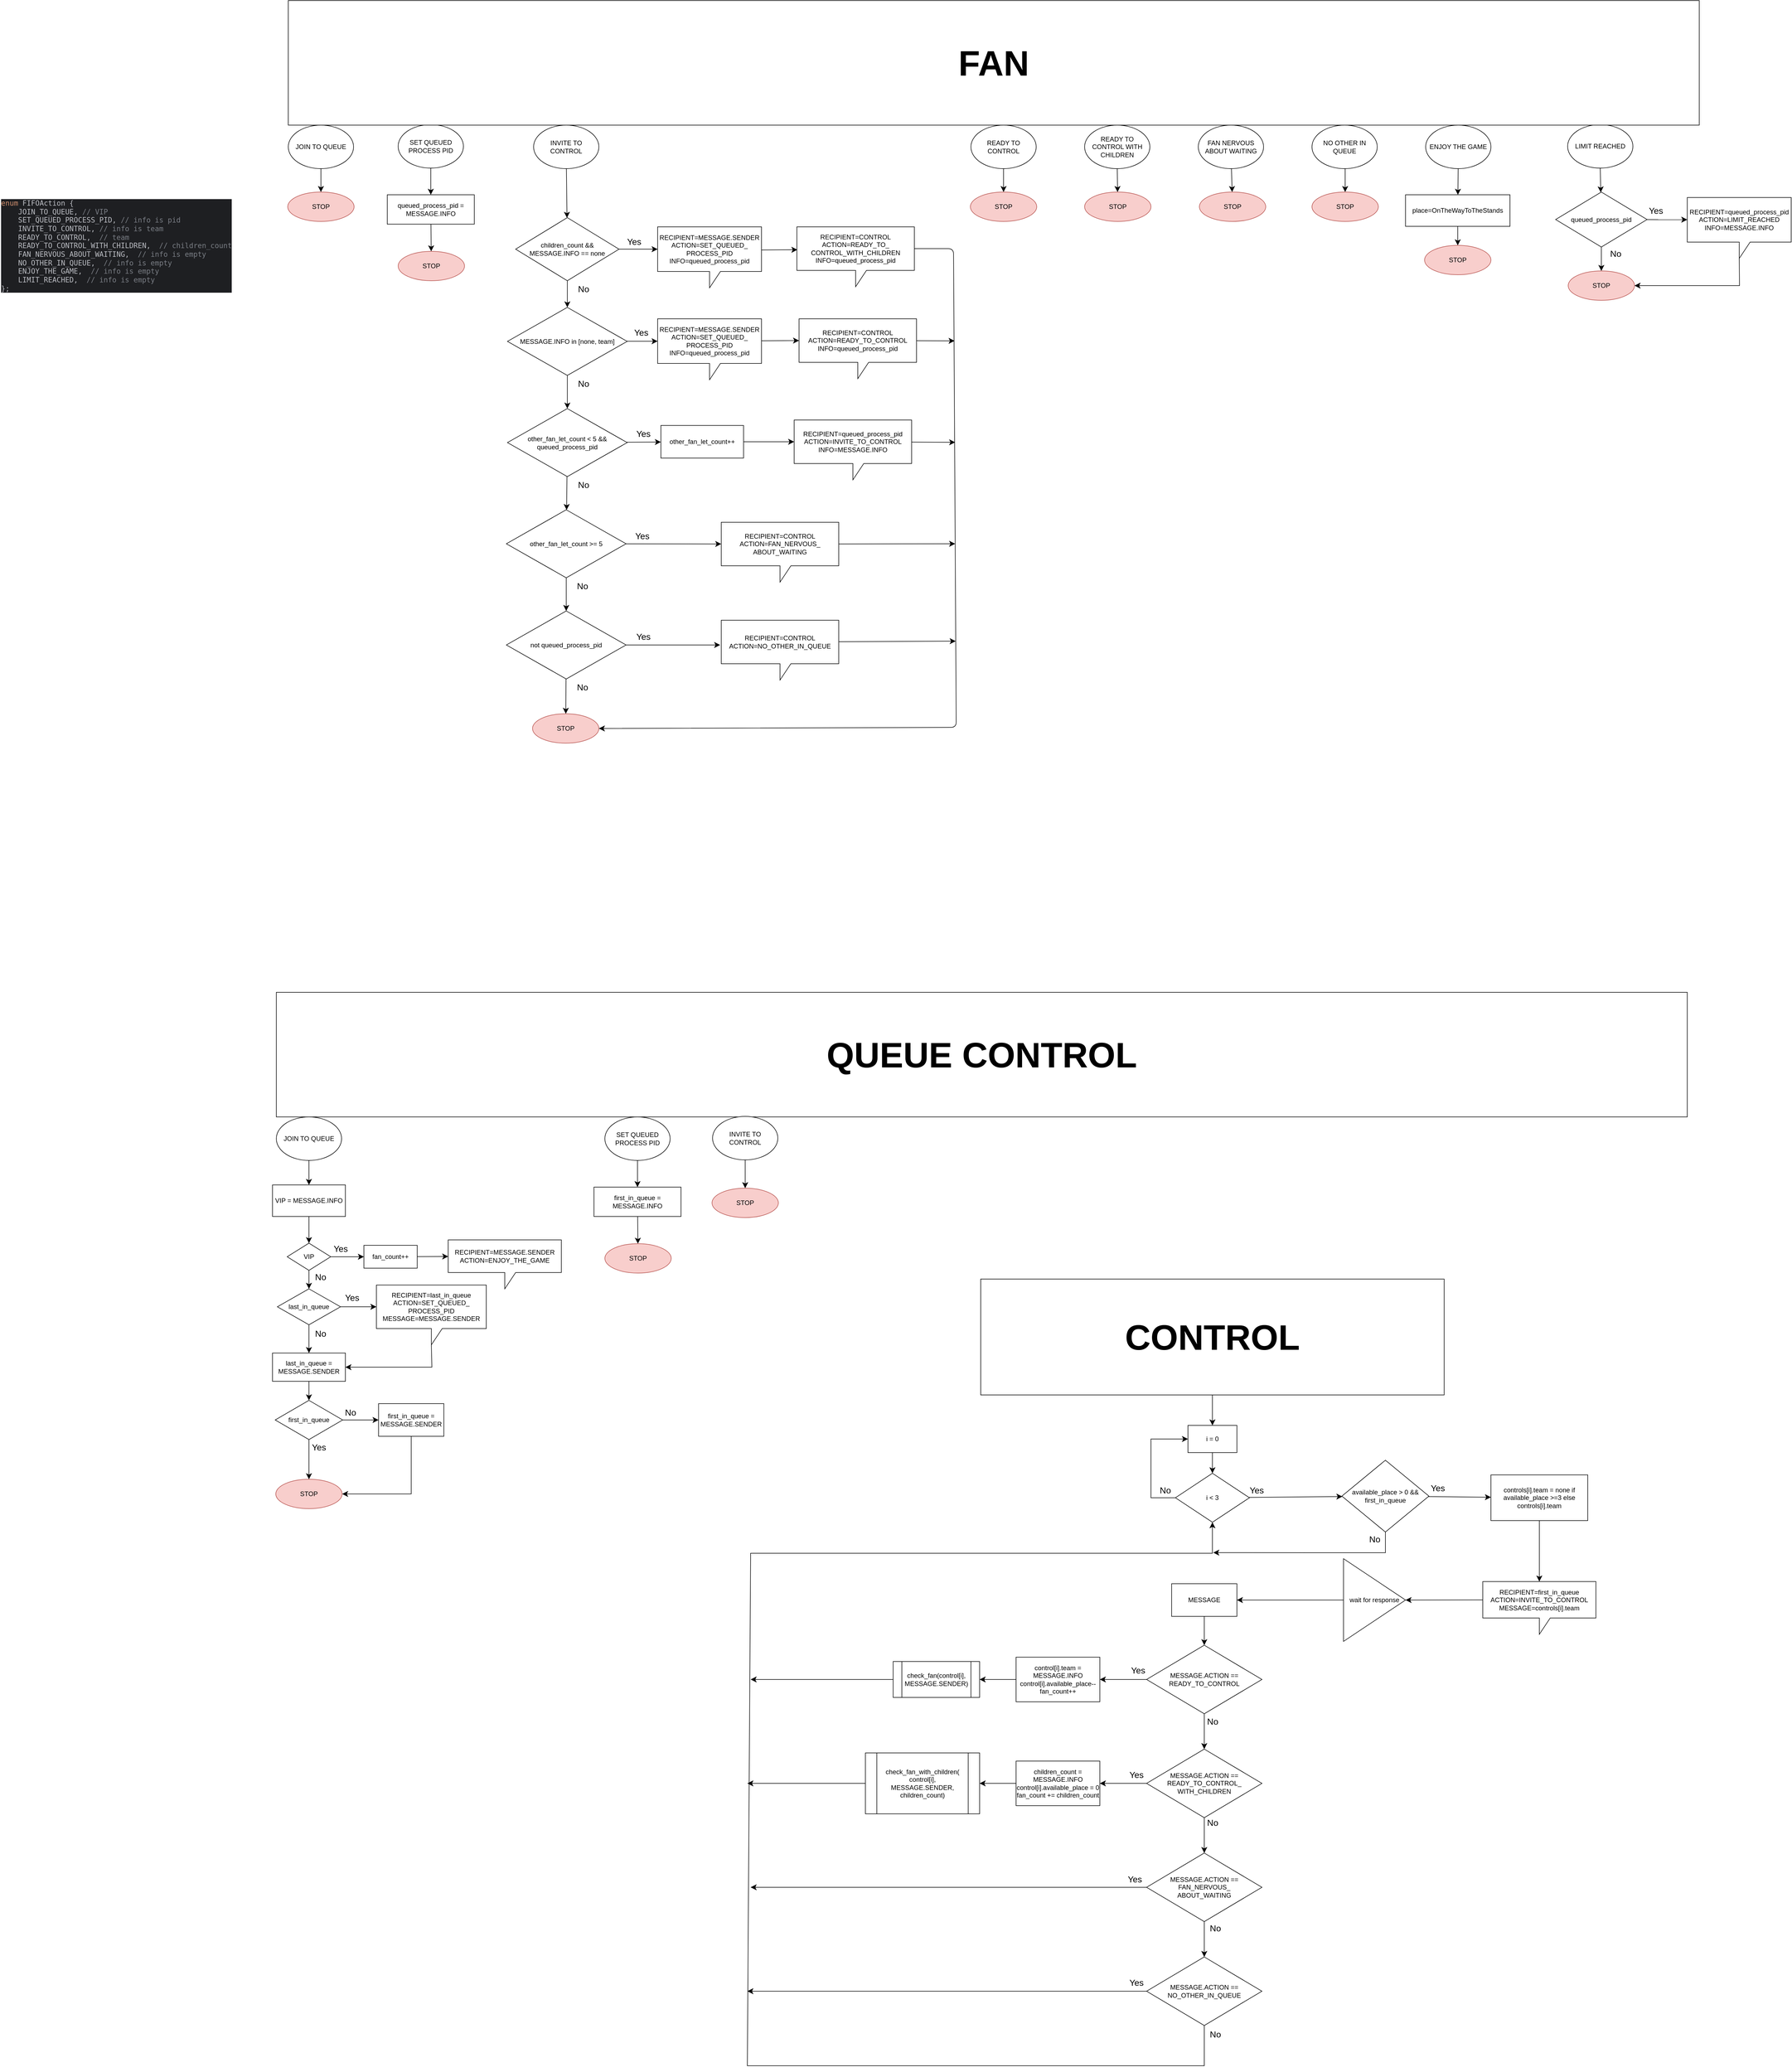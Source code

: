 <mxfile version="26.0.4">
  <diagram name="Page-1" id="7aL3u2K5_6hCzGL9mZew">
    <mxGraphModel dx="4657" dy="2762" grid="0" gridSize="10" guides="1" tooltips="1" connect="1" arrows="1" fold="1" page="0" pageScale="1" pageWidth="827" pageHeight="1169" math="0" shadow="0">
      <root>
        <mxCell id="0" />
        <mxCell id="1" parent="0" />
        <mxCell id="l6W5t1V29WA9LaFYw_jS-1" value="&lt;div style=&quot;background-color:#1e1f22;color:#bcbec4&quot;&gt;&lt;pre style=&quot;font-family:&#39;JetBrains Mono&#39;,monospace;font-size:9.8pt;&quot;&gt;&lt;span style=&quot;color:#cf8e6d;&quot;&gt;enum &lt;/span&gt;FIFOAction {&lt;br&gt;    JOIN_TO_QUEUE, &lt;span style=&quot;color:#7a7e85;&quot;&gt;// VIP&lt;br&gt;&lt;/span&gt;&lt;span style=&quot;color:#7a7e85;&quot;&gt;    &lt;/span&gt;SET_QUEUED_PROCESS_PID, &lt;span style=&quot;color:#7a7e85;&quot;&gt;// info is pid&lt;br&gt;&lt;/span&gt;&lt;span style=&quot;color:#7a7e85;&quot;&gt;    &lt;/span&gt;INVITE_TO_CONTROL, &lt;span style=&quot;color:#7a7e85;&quot;&gt;// info is team&lt;br&gt;&lt;/span&gt;&lt;span style=&quot;color:#7a7e85;&quot;&gt;    &lt;/span&gt;READY_TO_CONTROL,  &lt;span style=&quot;color:#7a7e85;&quot;&gt;// team&lt;br&gt;&lt;/span&gt;&lt;span style=&quot;color:#7a7e85;&quot;&gt;    &lt;/span&gt;READY_TO_CONTROL_WITH_CHILDREN,  &lt;span style=&quot;color:#7a7e85;&quot;&gt;// children_count&lt;br&gt;&lt;/span&gt;&lt;span style=&quot;color:#7a7e85;&quot;&gt;    &lt;/span&gt;FAN_NERVOUS_ABOUT_WAITING,  &lt;span style=&quot;color:#7a7e85;&quot;&gt;// info is empty&lt;br&gt;&lt;/span&gt;&lt;span style=&quot;color:#7a7e85;&quot;&gt;    &lt;/span&gt;NO_OTHER_IN_QUEUE,  &lt;span style=&quot;color:#7a7e85;&quot;&gt;// info is empty&lt;br&gt;&lt;/span&gt;&lt;span style=&quot;color:#7a7e85;&quot;&gt;    &lt;/span&gt;ENJOY_THE_GAME,  &lt;span style=&quot;color:#7a7e85;&quot;&gt;// info is empty&lt;br&gt;&lt;/span&gt;&lt;span style=&quot;color:#7a7e85;&quot;&gt;    &lt;/span&gt;LIMIT_REACHED,  &lt;span style=&quot;color:#7a7e85;&quot;&gt;// info is empty&lt;br&gt;&lt;/span&gt;};&lt;br&gt;&lt;/pre&gt;&lt;/div&gt;" style="text;whiteSpace=wrap;html=1;rounded=0;" vertex="1" parent="1">
          <mxGeometry x="-947" y="-157" width="453" height="221" as="geometry" />
        </mxCell>
        <mxCell id="l6W5t1V29WA9LaFYw_jS-33" value="" style="edgeStyle=none;curved=1;rounded=0;orthogonalLoop=1;jettySize=auto;html=1;fontSize=12;startSize=8;endSize=8;" edge="1" parent="1" source="l6W5t1V29WA9LaFYw_jS-2" target="l6W5t1V29WA9LaFYw_jS-32">
          <mxGeometry relative="1" as="geometry" />
        </mxCell>
        <mxCell id="l6W5t1V29WA9LaFYw_jS-2" value="JOIN TO QUEUE" style="ellipse;whiteSpace=wrap;html=1;rounded=0;" vertex="1" parent="1">
          <mxGeometry x="-417" y="-273" width="120" height="80" as="geometry" />
        </mxCell>
        <mxCell id="l6W5t1V29WA9LaFYw_jS-15" value="" style="edgeStyle=none;curved=1;rounded=0;orthogonalLoop=1;jettySize=auto;html=1;fontSize=12;startSize=8;endSize=8;" edge="1" parent="1" source="l6W5t1V29WA9LaFYw_jS-3" target="l6W5t1V29WA9LaFYw_jS-14">
          <mxGeometry relative="1" as="geometry" />
        </mxCell>
        <mxCell id="l6W5t1V29WA9LaFYw_jS-3" value="SET QUEUED PROCESS PID" style="ellipse;whiteSpace=wrap;html=1;rounded=0;" vertex="1" parent="1">
          <mxGeometry x="-215" y="-274" width="120" height="80" as="geometry" />
        </mxCell>
        <mxCell id="l6W5t1V29WA9LaFYw_jS-5" value="READY TO CONTROL" style="ellipse;whiteSpace=wrap;html=1;rounded=0;" vertex="1" parent="1">
          <mxGeometry x="838" y="-273" width="120" height="80" as="geometry" />
        </mxCell>
        <mxCell id="l6W5t1V29WA9LaFYw_jS-6" value="READY TO CONTROL WITH CHILDREN" style="ellipse;whiteSpace=wrap;html=1;rounded=0;" vertex="1" parent="1">
          <mxGeometry x="1047" y="-273" width="120" height="80" as="geometry" />
        </mxCell>
        <mxCell id="l6W5t1V29WA9LaFYw_jS-7" value="FAN NERVOUS ABOUT WAITING" style="ellipse;whiteSpace=wrap;html=1;rounded=0;" vertex="1" parent="1">
          <mxGeometry x="1256" y="-273" width="120" height="80" as="geometry" />
        </mxCell>
        <mxCell id="l6W5t1V29WA9LaFYw_jS-8" value="NO OTHER IN QUEUE" style="ellipse;whiteSpace=wrap;html=1;rounded=0;" vertex="1" parent="1">
          <mxGeometry x="1465" y="-273" width="120" height="80" as="geometry" />
        </mxCell>
        <mxCell id="l6W5t1V29WA9LaFYw_jS-83" value="" style="edgeStyle=none;curved=1;orthogonalLoop=1;jettySize=auto;html=1;fontSize=12;startSize=8;endSize=8;" edge="1" parent="1" source="l6W5t1V29WA9LaFYw_jS-9" target="l6W5t1V29WA9LaFYw_jS-82">
          <mxGeometry relative="1" as="geometry" />
        </mxCell>
        <mxCell id="l6W5t1V29WA9LaFYw_jS-9" value="ENJOY THE GAME" style="ellipse;whiteSpace=wrap;html=1;rounded=0;" vertex="1" parent="1">
          <mxGeometry x="1674" y="-273" width="120" height="80" as="geometry" />
        </mxCell>
        <mxCell id="l6W5t1V29WA9LaFYw_jS-90" value="" style="edgeStyle=none;curved=1;orthogonalLoop=1;jettySize=auto;html=1;fontSize=12;startSize=8;endSize=8;exitX=0.5;exitY=1;exitDx=0;exitDy=0;" edge="1" parent="1" source="l6W5t1V29WA9LaFYw_jS-10" target="l6W5t1V29WA9LaFYw_jS-88">
          <mxGeometry relative="1" as="geometry" />
        </mxCell>
        <mxCell id="l6W5t1V29WA9LaFYw_jS-10" value="LIMIT REACHED" style="ellipse;whiteSpace=wrap;html=1;rounded=0;" vertex="1" parent="1">
          <mxGeometry x="1935" y="-274" width="120" height="80" as="geometry" />
        </mxCell>
        <mxCell id="l6W5t1V29WA9LaFYw_jS-11" value="&lt;font style=&quot;font-size: 65px;&quot;&gt;&lt;b style=&quot;&quot;&gt;FAN&lt;/b&gt;&lt;/font&gt;" style="rounded=0;whiteSpace=wrap;html=1;" vertex="1" parent="1">
          <mxGeometry x="-417" y="-502" width="2594" height="229" as="geometry" />
        </mxCell>
        <mxCell id="l6W5t1V29WA9LaFYw_jS-31" value="" style="edgeStyle=none;curved=1;rounded=0;orthogonalLoop=1;jettySize=auto;html=1;fontSize=12;startSize=8;endSize=8;" edge="1" parent="1" source="l6W5t1V29WA9LaFYw_jS-14" target="l6W5t1V29WA9LaFYw_jS-30">
          <mxGeometry relative="1" as="geometry" />
        </mxCell>
        <mxCell id="l6W5t1V29WA9LaFYw_jS-14" value="queued_process_pid = MESSAGE.INFO" style="whiteSpace=wrap;html=1;rounded=0;" vertex="1" parent="1">
          <mxGeometry x="-235" y="-145" width="160" height="54" as="geometry" />
        </mxCell>
        <mxCell id="l6W5t1V29WA9LaFYw_jS-19" value="" style="edgeStyle=none;curved=1;rounded=0;orthogonalLoop=1;jettySize=auto;html=1;fontSize=12;startSize=8;endSize=8;" edge="1" parent="1" source="l6W5t1V29WA9LaFYw_jS-16" target="l6W5t1V29WA9LaFYw_jS-18">
          <mxGeometry relative="1" as="geometry" />
        </mxCell>
        <mxCell id="l6W5t1V29WA9LaFYw_jS-41" value="" style="edgeStyle=none;curved=1;rounded=0;orthogonalLoop=1;jettySize=auto;html=1;fontSize=12;startSize=8;endSize=8;" edge="1" parent="1" source="l6W5t1V29WA9LaFYw_jS-16" target="l6W5t1V29WA9LaFYw_jS-40">
          <mxGeometry relative="1" as="geometry" />
        </mxCell>
        <mxCell id="l6W5t1V29WA9LaFYw_jS-16" value="children_count &amp;amp;&amp;amp; MESSAGE.INFO == none" style="rhombus;whiteSpace=wrap;html=1;rounded=0;" vertex="1" parent="1">
          <mxGeometry x="1" y="-103" width="190" height="116" as="geometry" />
        </mxCell>
        <mxCell id="l6W5t1V29WA9LaFYw_jS-21" value="" style="edgeStyle=none;curved=1;rounded=0;orthogonalLoop=1;jettySize=auto;html=1;fontSize=12;startSize=8;endSize=8;" edge="1" parent="1" source="l6W5t1V29WA9LaFYw_jS-18" target="l6W5t1V29WA9LaFYw_jS-20">
          <mxGeometry relative="1" as="geometry" />
        </mxCell>
        <mxCell id="l6W5t1V29WA9LaFYw_jS-50" value="" style="edgeStyle=none;curved=1;orthogonalLoop=1;jettySize=auto;html=1;fontSize=12;startSize=8;endSize=8;" edge="1" parent="1" source="l6W5t1V29WA9LaFYw_jS-18" target="l6W5t1V29WA9LaFYw_jS-49">
          <mxGeometry relative="1" as="geometry" />
        </mxCell>
        <mxCell id="l6W5t1V29WA9LaFYw_jS-18" value="MESSAGE.INFO in [none, team]" style="rhombus;whiteSpace=wrap;html=1;rounded=0;" vertex="1" parent="1">
          <mxGeometry x="-14" y="62" width="220" height="125" as="geometry" />
        </mxCell>
        <mxCell id="l6W5t1V29WA9LaFYw_jS-23" value="" style="edgeStyle=none;curved=1;rounded=0;orthogonalLoop=1;jettySize=auto;html=1;fontSize=12;startSize=8;endSize=8;" edge="1" parent="1" source="l6W5t1V29WA9LaFYw_jS-20" target="l6W5t1V29WA9LaFYw_jS-22">
          <mxGeometry relative="1" as="geometry" />
        </mxCell>
        <mxCell id="l6W5t1V29WA9LaFYw_jS-56" value="" style="edgeStyle=none;curved=1;orthogonalLoop=1;jettySize=auto;html=1;fontSize=12;startSize=8;endSize=8;" edge="1" parent="1" source="l6W5t1V29WA9LaFYw_jS-20" target="l6W5t1V29WA9LaFYw_jS-55">
          <mxGeometry relative="1" as="geometry" />
        </mxCell>
        <mxCell id="l6W5t1V29WA9LaFYw_jS-20" value="other_fan_let_count &amp;lt; 5 &amp;amp;&amp;amp; queued_process_pid" style="rhombus;whiteSpace=wrap;html=1;rounded=0;" vertex="1" parent="1">
          <mxGeometry x="-14" y="248" width="220" height="125" as="geometry" />
        </mxCell>
        <mxCell id="l6W5t1V29WA9LaFYw_jS-25" value="" style="edgeStyle=none;curved=1;rounded=0;orthogonalLoop=1;jettySize=auto;html=1;fontSize=12;startSize=8;endSize=8;" edge="1" parent="1" source="l6W5t1V29WA9LaFYw_jS-22" target="l6W5t1V29WA9LaFYw_jS-24">
          <mxGeometry relative="1" as="geometry" />
        </mxCell>
        <mxCell id="l6W5t1V29WA9LaFYw_jS-65" value="" style="edgeStyle=none;curved=1;orthogonalLoop=1;jettySize=auto;html=1;fontSize=12;startSize=8;endSize=8;" edge="1" parent="1" source="l6W5t1V29WA9LaFYw_jS-22" target="l6W5t1V29WA9LaFYw_jS-64">
          <mxGeometry relative="1" as="geometry" />
        </mxCell>
        <mxCell id="l6W5t1V29WA9LaFYw_jS-22" value="other_fan_let_count &amp;gt;= 5" style="rhombus;whiteSpace=wrap;html=1;rounded=0;" vertex="1" parent="1">
          <mxGeometry x="-16" y="434" width="220" height="125" as="geometry" />
        </mxCell>
        <mxCell id="l6W5t1V29WA9LaFYw_jS-35" value="" style="edgeStyle=none;curved=1;rounded=0;orthogonalLoop=1;jettySize=auto;html=1;fontSize=12;startSize=8;endSize=8;" edge="1" parent="1" source="l6W5t1V29WA9LaFYw_jS-24" target="l6W5t1V29WA9LaFYw_jS-34">
          <mxGeometry relative="1" as="geometry" />
        </mxCell>
        <mxCell id="l6W5t1V29WA9LaFYw_jS-69" style="edgeStyle=none;curved=1;orthogonalLoop=1;jettySize=auto;html=1;fontSize=12;startSize=8;endSize=8;" edge="1" parent="1" source="l6W5t1V29WA9LaFYw_jS-24">
          <mxGeometry relative="1" as="geometry">
            <mxPoint x="377" y="682.5" as="targetPoint" />
          </mxGeometry>
        </mxCell>
        <mxCell id="l6W5t1V29WA9LaFYw_jS-24" value="not queued_process_pid" style="rhombus;whiteSpace=wrap;html=1;rounded=0;" vertex="1" parent="1">
          <mxGeometry x="-16" y="620" width="220" height="125" as="geometry" />
        </mxCell>
        <mxCell id="l6W5t1V29WA9LaFYw_jS-26" value="No" style="text;html=1;align=center;verticalAlign=middle;whiteSpace=wrap;rounded=0;fontSize=16;" vertex="1" parent="1">
          <mxGeometry x="96" y="13" width="60" height="30" as="geometry" />
        </mxCell>
        <mxCell id="l6W5t1V29WA9LaFYw_jS-27" value="No" style="text;html=1;align=center;verticalAlign=middle;whiteSpace=wrap;rounded=0;fontSize=16;" vertex="1" parent="1">
          <mxGeometry x="96" y="187" width="60" height="30" as="geometry" />
        </mxCell>
        <mxCell id="l6W5t1V29WA9LaFYw_jS-28" value="No" style="text;html=1;align=center;verticalAlign=middle;whiteSpace=wrap;rounded=0;fontSize=16;" vertex="1" parent="1">
          <mxGeometry x="96" y="373" width="60" height="30" as="geometry" />
        </mxCell>
        <mxCell id="l6W5t1V29WA9LaFYw_jS-29" value="No" style="text;html=1;align=center;verticalAlign=middle;whiteSpace=wrap;rounded=0;fontSize=16;" vertex="1" parent="1">
          <mxGeometry x="94" y="559" width="60" height="30" as="geometry" />
        </mxCell>
        <mxCell id="l6W5t1V29WA9LaFYw_jS-30" value="STOP" style="ellipse;whiteSpace=wrap;html=1;fillColor=#f8cecc;strokeColor=#b85450;rounded=0;" vertex="1" parent="1">
          <mxGeometry x="-215" y="-41" width="122" height="54" as="geometry" />
        </mxCell>
        <mxCell id="l6W5t1V29WA9LaFYw_jS-32" value="STOP" style="ellipse;whiteSpace=wrap;html=1;fillColor=#f8cecc;strokeColor=#b85450;rounded=0;" vertex="1" parent="1">
          <mxGeometry x="-418" y="-150" width="122" height="54" as="geometry" />
        </mxCell>
        <mxCell id="l6W5t1V29WA9LaFYw_jS-34" value="STOP" style="ellipse;whiteSpace=wrap;html=1;fillColor=#f8cecc;strokeColor=#b85450;rounded=0;" vertex="1" parent="1">
          <mxGeometry x="32" y="809" width="122" height="54" as="geometry" />
        </mxCell>
        <mxCell id="l6W5t1V29WA9LaFYw_jS-36" value="No" style="text;html=1;align=center;verticalAlign=middle;whiteSpace=wrap;rounded=0;fontSize=16;" vertex="1" parent="1">
          <mxGeometry x="94" y="745" width="60" height="30" as="geometry" />
        </mxCell>
        <mxCell id="l6W5t1V29WA9LaFYw_jS-39" value="Yes" style="text;html=1;align=center;verticalAlign=middle;whiteSpace=wrap;rounded=0;fontSize=16;" vertex="1" parent="1">
          <mxGeometry x="189" y="-74" width="60" height="30" as="geometry" />
        </mxCell>
        <mxCell id="l6W5t1V29WA9LaFYw_jS-44" value="" style="edgeStyle=none;curved=1;rounded=0;orthogonalLoop=1;jettySize=auto;html=1;fontSize=12;startSize=8;endSize=8;exitX=1;exitY=0.299;exitDx=0;exitDy=0;exitPerimeter=0;" edge="1" parent="1">
          <mxGeometry relative="1" as="geometry">
            <mxPoint x="453" y="-43.512" as="sourcePoint" />
            <mxPoint x="519" y="-44" as="targetPoint" />
          </mxGeometry>
        </mxCell>
        <mxCell id="l6W5t1V29WA9LaFYw_jS-40" value="RECIPIENT=MESSAGE.SENDER&lt;div&gt;ACTION=SET_QUEUED_&lt;/div&gt;&lt;div&gt;&lt;span style=&quot;background-color: transparent; color: light-dark(rgb(0, 0, 0), rgb(255, 255, 255));&quot;&gt;PROCESS_PID&lt;/span&gt;&lt;/div&gt;&lt;div&gt;INFO=queued_process_pid&lt;/div&gt;" style="shape=callout;whiteSpace=wrap;html=1;perimeter=calloutPerimeter;rounded=0;" vertex="1" parent="1">
          <mxGeometry x="262" y="-86" width="191" height="112" as="geometry" />
        </mxCell>
        <mxCell id="l6W5t1V29WA9LaFYw_jS-45" style="edgeStyle=none;curved=0;rounded=1;orthogonalLoop=1;jettySize=auto;html=1;entryX=1;entryY=0.5;entryDx=0;entryDy=0;fontSize=12;startSize=8;endSize=8;exitX=0;exitY=0;exitDx=216;exitDy=40;exitPerimeter=0;" edge="1" parent="1" source="l6W5t1V29WA9LaFYw_jS-42" target="l6W5t1V29WA9LaFYw_jS-34">
          <mxGeometry relative="1" as="geometry">
            <Array as="points">
              <mxPoint x="806" y="-46" />
              <mxPoint x="811" y="834" />
            </Array>
          </mxGeometry>
        </mxCell>
        <mxCell id="l6W5t1V29WA9LaFYw_jS-42" value="RECIPIENT=CONTROL&lt;div&gt;ACTION=READY_TO_&lt;/div&gt;&lt;div&gt;CONTROL_WITH_CHILDREN&lt;/div&gt;&lt;div&gt;INFO=queued_process_pid&lt;/div&gt;" style="shape=callout;whiteSpace=wrap;html=1;perimeter=calloutPerimeter;rounded=0;" vertex="1" parent="1">
          <mxGeometry x="518" y="-86" width="216" height="110" as="geometry" />
        </mxCell>
        <mxCell id="l6W5t1V29WA9LaFYw_jS-53" value="" style="edgeStyle=none;curved=1;orthogonalLoop=1;jettySize=auto;html=1;fontSize=12;startSize=8;endSize=8;" edge="1" parent="1" source="l6W5t1V29WA9LaFYw_jS-49" target="l6W5t1V29WA9LaFYw_jS-52">
          <mxGeometry relative="1" as="geometry">
            <Array as="points">
              <mxPoint x="516" y="123" />
            </Array>
          </mxGeometry>
        </mxCell>
        <mxCell id="l6W5t1V29WA9LaFYw_jS-49" value="RECIPIENT=MESSAGE.SENDER&lt;div&gt;ACTION=SET_QUEUED_&lt;/div&gt;&lt;div&gt;&lt;span style=&quot;background-color: transparent; color: light-dark(rgb(0, 0, 0), rgb(255, 255, 255));&quot;&gt;PROCESS_PID&lt;/span&gt;&lt;/div&gt;&lt;div&gt;INFO=queued_process_pid&lt;/div&gt;" style="shape=callout;whiteSpace=wrap;html=1;perimeter=calloutPerimeter;rounded=0;" vertex="1" parent="1">
          <mxGeometry x="262" y="83" width="191" height="112" as="geometry" />
        </mxCell>
        <mxCell id="l6W5t1V29WA9LaFYw_jS-51" value="Yes" style="text;html=1;align=center;verticalAlign=middle;whiteSpace=wrap;rounded=0;fontSize=16;" vertex="1" parent="1">
          <mxGeometry x="202" y="93" width="60" height="30" as="geometry" />
        </mxCell>
        <mxCell id="l6W5t1V29WA9LaFYw_jS-54" style="edgeStyle=none;curved=1;orthogonalLoop=1;jettySize=auto;html=1;fontSize=12;startSize=8;endSize=8;" edge="1" parent="1" source="l6W5t1V29WA9LaFYw_jS-52">
          <mxGeometry relative="1" as="geometry">
            <mxPoint x="808" y="123.5" as="targetPoint" />
          </mxGeometry>
        </mxCell>
        <mxCell id="l6W5t1V29WA9LaFYw_jS-52" value="RECIPIENT=CONTROL&lt;div&gt;ACTION=READY_TO_&lt;span style=&quot;background-color: transparent; color: light-dark(rgb(0, 0, 0), rgb(255, 255, 255));&quot;&gt;CONTROL&lt;/span&gt;&lt;/div&gt;&lt;div&gt;INFO=queued_process_pid&lt;/div&gt;" style="shape=callout;whiteSpace=wrap;html=1;perimeter=calloutPerimeter;rounded=0;" vertex="1" parent="1">
          <mxGeometry x="522" y="83" width="216" height="110" as="geometry" />
        </mxCell>
        <mxCell id="l6W5t1V29WA9LaFYw_jS-60" value="" style="edgeStyle=none;curved=1;orthogonalLoop=1;jettySize=auto;html=1;fontSize=12;startSize=8;endSize=8;" edge="1" parent="1" source="l6W5t1V29WA9LaFYw_jS-55" target="l6W5t1V29WA9LaFYw_jS-59">
          <mxGeometry relative="1" as="geometry" />
        </mxCell>
        <mxCell id="l6W5t1V29WA9LaFYw_jS-55" value="other_fan_let_count++" style="whiteSpace=wrap;html=1;rounded=0;" vertex="1" parent="1">
          <mxGeometry x="268" y="279" width="152" height="60" as="geometry" />
        </mxCell>
        <mxCell id="l6W5t1V29WA9LaFYw_jS-58" value="Yes" style="text;html=1;align=center;verticalAlign=middle;whiteSpace=wrap;rounded=0;fontSize=16;" vertex="1" parent="1">
          <mxGeometry x="206" y="279" width="60" height="30" as="geometry" />
        </mxCell>
        <mxCell id="l6W5t1V29WA9LaFYw_jS-61" style="edgeStyle=none;curved=1;orthogonalLoop=1;jettySize=auto;html=1;fontSize=12;startSize=8;endSize=8;" edge="1" parent="1" source="l6W5t1V29WA9LaFYw_jS-59">
          <mxGeometry relative="1" as="geometry">
            <mxPoint x="809" y="310" as="targetPoint" />
            <Array as="points" />
          </mxGeometry>
        </mxCell>
        <mxCell id="l6W5t1V29WA9LaFYw_jS-59" value="RECIPIENT=queued_process_pid&lt;div&gt;ACTION=INVITE_TO_CONTROL&lt;/div&gt;&lt;div&gt;INFO=MESSAGE.INFO&lt;/div&gt;" style="shape=callout;whiteSpace=wrap;html=1;perimeter=calloutPerimeter;rounded=0;" vertex="1" parent="1">
          <mxGeometry x="513" y="269" width="216" height="110" as="geometry" />
        </mxCell>
        <mxCell id="l6W5t1V29WA9LaFYw_jS-67" style="edgeStyle=none;curved=1;orthogonalLoop=1;jettySize=auto;html=1;fontSize=12;startSize=8;endSize=8;" edge="1" parent="1" source="l6W5t1V29WA9LaFYw_jS-64">
          <mxGeometry relative="1" as="geometry">
            <mxPoint x="809" y="496.5" as="targetPoint" />
          </mxGeometry>
        </mxCell>
        <mxCell id="l6W5t1V29WA9LaFYw_jS-64" value="RECIPIENT=CONTROL&lt;div&gt;ACTION=FAN_NERVOUS_&lt;/div&gt;&lt;div&gt;ABOUT_WAITING&lt;/div&gt;" style="shape=callout;whiteSpace=wrap;html=1;perimeter=calloutPerimeter;rounded=0;" vertex="1" parent="1">
          <mxGeometry x="379" y="457" width="216" height="110" as="geometry" />
        </mxCell>
        <mxCell id="l6W5t1V29WA9LaFYw_jS-66" value="Yes" style="text;html=1;align=center;verticalAlign=middle;whiteSpace=wrap;rounded=0;fontSize=16;" vertex="1" parent="1">
          <mxGeometry x="204" y="467" width="60" height="30" as="geometry" />
        </mxCell>
        <mxCell id="l6W5t1V29WA9LaFYw_jS-70" style="edgeStyle=none;curved=1;orthogonalLoop=1;jettySize=auto;html=1;fontSize=12;startSize=8;endSize=8;" edge="1" parent="1" source="l6W5t1V29WA9LaFYw_jS-68">
          <mxGeometry relative="1" as="geometry">
            <mxPoint x="810" y="675.5" as="targetPoint" />
          </mxGeometry>
        </mxCell>
        <mxCell id="l6W5t1V29WA9LaFYw_jS-68" value="RECIPIENT=CONTROL&lt;div&gt;ACTION=NO_OTHER_IN_QUEUE&lt;/div&gt;" style="shape=callout;whiteSpace=wrap;html=1;perimeter=calloutPerimeter;rounded=0;" vertex="1" parent="1">
          <mxGeometry x="379" y="637" width="216" height="110" as="geometry" />
        </mxCell>
        <mxCell id="l6W5t1V29WA9LaFYw_jS-71" value="Yes" style="text;html=1;align=center;verticalAlign=middle;whiteSpace=wrap;rounded=0;fontSize=16;" vertex="1" parent="1">
          <mxGeometry x="206" y="652" width="60" height="30" as="geometry" />
        </mxCell>
        <mxCell id="l6W5t1V29WA9LaFYw_jS-72" value="" style="edgeStyle=none;curved=1;rounded=0;orthogonalLoop=1;jettySize=auto;html=1;fontSize=12;startSize=8;endSize=8;" edge="1" parent="1" target="l6W5t1V29WA9LaFYw_jS-73">
          <mxGeometry relative="1" as="geometry">
            <mxPoint x="898" y="-193" as="sourcePoint" />
          </mxGeometry>
        </mxCell>
        <mxCell id="l6W5t1V29WA9LaFYw_jS-73" value="STOP" style="ellipse;whiteSpace=wrap;html=1;fillColor=#f8cecc;strokeColor=#b85450;rounded=0;" vertex="1" parent="1">
          <mxGeometry x="837" y="-150" width="122" height="54" as="geometry" />
        </mxCell>
        <mxCell id="l6W5t1V29WA9LaFYw_jS-76" value="" style="edgeStyle=none;curved=1;rounded=0;orthogonalLoop=1;jettySize=auto;html=1;fontSize=12;startSize=8;endSize=8;" edge="1" parent="1" target="l6W5t1V29WA9LaFYw_jS-77">
          <mxGeometry relative="1" as="geometry">
            <mxPoint x="1107" y="-193" as="sourcePoint" />
          </mxGeometry>
        </mxCell>
        <mxCell id="l6W5t1V29WA9LaFYw_jS-77" value="STOP" style="ellipse;whiteSpace=wrap;html=1;fillColor=#f8cecc;strokeColor=#b85450;rounded=0;" vertex="1" parent="1">
          <mxGeometry x="1047" y="-150" width="122" height="54" as="geometry" />
        </mxCell>
        <mxCell id="l6W5t1V29WA9LaFYw_jS-78" value="" style="edgeStyle=none;curved=1;rounded=0;orthogonalLoop=1;jettySize=auto;html=1;fontSize=12;startSize=8;endSize=8;" edge="1" parent="1" target="l6W5t1V29WA9LaFYw_jS-79">
          <mxGeometry relative="1" as="geometry">
            <mxPoint x="1317" y="-193" as="sourcePoint" />
          </mxGeometry>
        </mxCell>
        <mxCell id="l6W5t1V29WA9LaFYw_jS-79" value="STOP" style="ellipse;whiteSpace=wrap;html=1;fillColor=#f8cecc;strokeColor=#b85450;rounded=0;" vertex="1" parent="1">
          <mxGeometry x="1258" y="-150" width="122" height="54" as="geometry" />
        </mxCell>
        <mxCell id="l6W5t1V29WA9LaFYw_jS-80" value="" style="edgeStyle=none;curved=1;rounded=0;orthogonalLoop=1;jettySize=auto;html=1;fontSize=12;startSize=8;endSize=8;" edge="1" parent="1" target="l6W5t1V29WA9LaFYw_jS-81">
          <mxGeometry relative="1" as="geometry">
            <mxPoint x="1526" y="-193" as="sourcePoint" />
          </mxGeometry>
        </mxCell>
        <mxCell id="l6W5t1V29WA9LaFYw_jS-81" value="STOP" style="ellipse;whiteSpace=wrap;html=1;fillColor=#f8cecc;strokeColor=#b85450;rounded=0;" vertex="1" parent="1">
          <mxGeometry x="1465" y="-150" width="122" height="54" as="geometry" />
        </mxCell>
        <mxCell id="l6W5t1V29WA9LaFYw_jS-85" value="" style="edgeStyle=none;curved=1;orthogonalLoop=1;jettySize=auto;html=1;fontSize=12;startSize=8;endSize=8;" edge="1" parent="1" source="l6W5t1V29WA9LaFYw_jS-82" target="l6W5t1V29WA9LaFYw_jS-84">
          <mxGeometry relative="1" as="geometry" />
        </mxCell>
        <mxCell id="l6W5t1V29WA9LaFYw_jS-82" value="place=OnTheWayToTheStands" style="whiteSpace=wrap;html=1;rounded=0;" vertex="1" parent="1">
          <mxGeometry x="1637" y="-145" width="192" height="58" as="geometry" />
        </mxCell>
        <mxCell id="l6W5t1V29WA9LaFYw_jS-84" value="STOP" style="ellipse;whiteSpace=wrap;html=1;fillColor=#f8cecc;strokeColor=#b85450;rounded=0;" vertex="1" parent="1">
          <mxGeometry x="1672" y="-52" width="122" height="54" as="geometry" />
        </mxCell>
        <mxCell id="l6W5t1V29WA9LaFYw_jS-86" value="RECIPIENT=queued_process_pid&lt;div&gt;ACTION=LIMIT_REACHED&lt;/div&gt;&lt;div&gt;INFO=MESSAGE.INFO&lt;/div&gt;" style="shape=callout;whiteSpace=wrap;html=1;perimeter=calloutPerimeter;rounded=0;" vertex="1" parent="1">
          <mxGeometry x="2155" y="-140" width="191" height="112" as="geometry" />
        </mxCell>
        <mxCell id="l6W5t1V29WA9LaFYw_jS-92" value="" style="edgeStyle=none;curved=1;orthogonalLoop=1;jettySize=auto;html=1;fontSize=12;startSize=8;endSize=8;" edge="1" parent="1" source="l6W5t1V29WA9LaFYw_jS-88" target="l6W5t1V29WA9LaFYw_jS-91">
          <mxGeometry relative="1" as="geometry" />
        </mxCell>
        <mxCell id="l6W5t1V29WA9LaFYw_jS-94" value="" style="edgeStyle=none;curved=1;orthogonalLoop=1;jettySize=auto;html=1;fontSize=12;startSize=8;endSize=8;" edge="1" parent="1" source="l6W5t1V29WA9LaFYw_jS-88" target="l6W5t1V29WA9LaFYw_jS-86">
          <mxGeometry relative="1" as="geometry" />
        </mxCell>
        <mxCell id="l6W5t1V29WA9LaFYw_jS-88" value="queued_process_pid" style="rhombus;whiteSpace=wrap;html=1;" vertex="1" parent="1">
          <mxGeometry x="1913" y="-150" width="168" height="101" as="geometry" />
        </mxCell>
        <mxCell id="l6W5t1V29WA9LaFYw_jS-91" value="STOP" style="ellipse;whiteSpace=wrap;html=1;fillColor=#f8cecc;strokeColor=#b85450;rounded=0;" vertex="1" parent="1">
          <mxGeometry x="1936" y="-5" width="122" height="54" as="geometry" />
        </mxCell>
        <mxCell id="l6W5t1V29WA9LaFYw_jS-93" value="No" style="text;html=1;align=center;verticalAlign=middle;resizable=0;points=[];autosize=1;strokeColor=none;fillColor=none;fontSize=16;" vertex="1" parent="1">
          <mxGeometry x="2003.5" y="-52.5" width="38" height="31" as="geometry" />
        </mxCell>
        <mxCell id="l6W5t1V29WA9LaFYw_jS-95" value="Yes" style="text;html=1;align=center;verticalAlign=middle;resizable=0;points=[];autosize=1;strokeColor=none;fillColor=none;fontSize=16;" vertex="1" parent="1">
          <mxGeometry x="2075" y="-131.5" width="44" height="31" as="geometry" />
        </mxCell>
        <mxCell id="l6W5t1V29WA9LaFYw_jS-96" value="" style="endArrow=classic;html=1;fontSize=12;startSize=8;endSize=8;curved=0;exitX=0;exitY=0;exitDx=95.5;exitDy=112;exitPerimeter=0;entryX=1;entryY=0.5;entryDx=0;entryDy=0;rounded=0;" edge="1" parent="1" source="l6W5t1V29WA9LaFYw_jS-86" target="l6W5t1V29WA9LaFYw_jS-91">
          <mxGeometry width="50" height="50" relative="1" as="geometry">
            <mxPoint x="1638" y="-180" as="sourcePoint" />
            <mxPoint x="1688" y="-230" as="targetPoint" />
            <Array as="points">
              <mxPoint x="2251" y="22" />
            </Array>
          </mxGeometry>
        </mxCell>
        <mxCell id="l6W5t1V29WA9LaFYw_jS-114" value="" style="edgeStyle=none;curved=1;orthogonalLoop=1;jettySize=auto;html=1;fontSize=12;startSize=8;endSize=8;exitX=0.5;exitY=1;exitDx=0;exitDy=0;" edge="1" parent="1" source="l6W5t1V29WA9LaFYw_jS-97" target="l6W5t1V29WA9LaFYw_jS-113">
          <mxGeometry relative="1" as="geometry" />
        </mxCell>
        <mxCell id="l6W5t1V29WA9LaFYw_jS-97" value="JOIN TO QUEUE" style="ellipse;whiteSpace=wrap;html=1;rounded=0;" vertex="1" parent="1">
          <mxGeometry x="-439" y="1550" width="120" height="80" as="geometry" />
        </mxCell>
        <mxCell id="l6W5t1V29WA9LaFYw_jS-106" value="&lt;font style=&quot;font-size: 65px;&quot;&gt;&lt;b style=&quot;&quot;&gt;QUEUE CONTROL&lt;/b&gt;&lt;/font&gt;" style="rounded=0;whiteSpace=wrap;html=1;" vertex="1" parent="1">
          <mxGeometry x="-439" y="1321" width="2594" height="229" as="geometry" />
        </mxCell>
        <mxCell id="l6W5t1V29WA9LaFYw_jS-152" value="" style="edgeStyle=none;curved=1;orthogonalLoop=1;jettySize=auto;html=1;fontSize=12;startSize=8;endSize=8;" edge="1" parent="1" source="l6W5t1V29WA9LaFYw_jS-107" target="l6W5t1V29WA9LaFYw_jS-151">
          <mxGeometry relative="1" as="geometry" />
        </mxCell>
        <mxCell id="l6W5t1V29WA9LaFYw_jS-107" value="INVITE TO CONTROL" style="ellipse;whiteSpace=wrap;html=1;rounded=0;" vertex="1" parent="1">
          <mxGeometry x="363" y="1549" width="120" height="80" as="geometry" />
        </mxCell>
        <mxCell id="l6W5t1V29WA9LaFYw_jS-110" value="" style="edgeStyle=none;curved=1;orthogonalLoop=1;jettySize=auto;html=1;fontSize=12;startSize=8;endSize=8;" edge="1" parent="1" source="l6W5t1V29WA9LaFYw_jS-109" target="l6W5t1V29WA9LaFYw_jS-16">
          <mxGeometry relative="1" as="geometry" />
        </mxCell>
        <mxCell id="l6W5t1V29WA9LaFYw_jS-109" value="INVITE TO CONTROL" style="ellipse;whiteSpace=wrap;html=1;rounded=0;" vertex="1" parent="1">
          <mxGeometry x="34" y="-273" width="120" height="80" as="geometry" />
        </mxCell>
        <mxCell id="l6W5t1V29WA9LaFYw_jS-116" value="" style="edgeStyle=none;curved=1;orthogonalLoop=1;jettySize=auto;html=1;fontSize=12;startSize=8;endSize=8;" edge="1" parent="1" source="l6W5t1V29WA9LaFYw_jS-113" target="l6W5t1V29WA9LaFYw_jS-115">
          <mxGeometry relative="1" as="geometry" />
        </mxCell>
        <mxCell id="l6W5t1V29WA9LaFYw_jS-113" value="VIP = MESSAGE.INFO" style="whiteSpace=wrap;html=1;rounded=0;" vertex="1" parent="1">
          <mxGeometry x="-446" y="1675" width="134" height="58" as="geometry" />
        </mxCell>
        <mxCell id="l6W5t1V29WA9LaFYw_jS-118" value="" style="edgeStyle=none;curved=1;orthogonalLoop=1;jettySize=auto;html=1;fontSize=12;startSize=8;endSize=8;" edge="1" parent="1" source="l6W5t1V29WA9LaFYw_jS-115" target="l6W5t1V29WA9LaFYw_jS-117">
          <mxGeometry relative="1" as="geometry" />
        </mxCell>
        <mxCell id="l6W5t1V29WA9LaFYw_jS-125" value="" style="edgeStyle=none;curved=1;orthogonalLoop=1;jettySize=auto;html=1;fontSize=12;startSize=8;endSize=8;" edge="1" parent="1" source="l6W5t1V29WA9LaFYw_jS-115" target="l6W5t1V29WA9LaFYw_jS-124">
          <mxGeometry relative="1" as="geometry" />
        </mxCell>
        <mxCell id="l6W5t1V29WA9LaFYw_jS-115" value="VIP" style="rhombus;whiteSpace=wrap;html=1;rounded=0;" vertex="1" parent="1">
          <mxGeometry x="-419" y="1782" width="80" height="50" as="geometry" />
        </mxCell>
        <mxCell id="l6W5t1V29WA9LaFYw_jS-120" value="" style="edgeStyle=none;curved=1;orthogonalLoop=1;jettySize=auto;html=1;fontSize=12;startSize=8;endSize=8;" edge="1" parent="1" source="l6W5t1V29WA9LaFYw_jS-117" target="l6W5t1V29WA9LaFYw_jS-119">
          <mxGeometry relative="1" as="geometry" />
        </mxCell>
        <mxCell id="l6W5t1V29WA9LaFYw_jS-117" value="fan_count++" style="whiteSpace=wrap;html=1;rounded=0;" vertex="1" parent="1">
          <mxGeometry x="-278" y="1786" width="98" height="42" as="geometry" />
        </mxCell>
        <mxCell id="l6W5t1V29WA9LaFYw_jS-119" value="RECIPIENT=MESSAGE.SENDER&lt;div&gt;ACTION=ENJOY_THE_GAME&lt;/div&gt;" style="shape=callout;whiteSpace=wrap;html=1;perimeter=calloutPerimeter;rounded=0;" vertex="1" parent="1">
          <mxGeometry x="-123" y="1776" width="208" height="90" as="geometry" />
        </mxCell>
        <mxCell id="l6W5t1V29WA9LaFYw_jS-121" value="Yes" style="text;html=1;align=center;verticalAlign=middle;resizable=0;points=[];autosize=1;strokeColor=none;fillColor=none;fontSize=16;" vertex="1" parent="1">
          <mxGeometry x="-343" y="1776" width="44" height="31" as="geometry" />
        </mxCell>
        <mxCell id="l6W5t1V29WA9LaFYw_jS-130" value="" style="edgeStyle=none;curved=1;orthogonalLoop=1;jettySize=auto;html=1;fontSize=12;startSize=8;endSize=8;" edge="1" parent="1" source="l6W5t1V29WA9LaFYw_jS-124" target="l6W5t1V29WA9LaFYw_jS-129">
          <mxGeometry relative="1" as="geometry" />
        </mxCell>
        <mxCell id="l6W5t1V29WA9LaFYw_jS-132" value="" style="edgeStyle=none;curved=1;orthogonalLoop=1;jettySize=auto;html=1;fontSize=12;startSize=8;endSize=8;" edge="1" parent="1" source="l6W5t1V29WA9LaFYw_jS-124" target="l6W5t1V29WA9LaFYw_jS-131">
          <mxGeometry relative="1" as="geometry" />
        </mxCell>
        <mxCell id="l6W5t1V29WA9LaFYw_jS-124" value="last_in_queue" style="rhombus;whiteSpace=wrap;html=1;rounded=0;" vertex="1" parent="1">
          <mxGeometry x="-437" y="1866" width="116" height="66" as="geometry" />
        </mxCell>
        <mxCell id="l6W5t1V29WA9LaFYw_jS-126" value="No" style="text;html=1;align=center;verticalAlign=middle;resizable=0;points=[];autosize=1;strokeColor=none;fillColor=none;fontSize=16;" vertex="1" parent="1">
          <mxGeometry x="-377" y="1828" width="38" height="31" as="geometry" />
        </mxCell>
        <mxCell id="l6W5t1V29WA9LaFYw_jS-133" style="edgeStyle=none;curved=0;orthogonalLoop=1;jettySize=auto;html=1;entryX=1;entryY=0.5;entryDx=0;entryDy=0;fontSize=12;startSize=8;endSize=8;exitX=0;exitY=0;exitDx=101;exitDy=110;exitPerimeter=0;strokeColor=none;rounded=0;" edge="1" parent="1" source="l6W5t1V29WA9LaFYw_jS-129" target="l6W5t1V29WA9LaFYw_jS-131">
          <mxGeometry relative="1" as="geometry">
            <Array as="points">
              <mxPoint x="-154" y="2010" />
            </Array>
          </mxGeometry>
        </mxCell>
        <mxCell id="l6W5t1V29WA9LaFYw_jS-129" value="RECIPIENT=last_in_queue&lt;div&gt;ACTION=SET_QUEUED_&lt;/div&gt;&lt;div&gt;PROCESS_PID&lt;/div&gt;&lt;div&gt;MESSAGE=MESSAGE.SENDER&lt;/div&gt;" style="shape=callout;whiteSpace=wrap;html=1;perimeter=calloutPerimeter;rounded=0;" vertex="1" parent="1">
          <mxGeometry x="-255" y="1859" width="202" height="110" as="geometry" />
        </mxCell>
        <mxCell id="l6W5t1V29WA9LaFYw_jS-138" value="" style="edgeStyle=none;curved=1;orthogonalLoop=1;jettySize=auto;html=1;fontSize=12;startSize=8;endSize=8;" edge="1" parent="1" source="l6W5t1V29WA9LaFYw_jS-131" target="l6W5t1V29WA9LaFYw_jS-137">
          <mxGeometry relative="1" as="geometry" />
        </mxCell>
        <mxCell id="l6W5t1V29WA9LaFYw_jS-131" value="last_in_queue = MESSAGE.SENDER" style="whiteSpace=wrap;html=1;rounded=0;" vertex="1" parent="1">
          <mxGeometry x="-446" y="1984" width="134" height="52" as="geometry" />
        </mxCell>
        <mxCell id="l6W5t1V29WA9LaFYw_jS-134" style="edgeStyle=none;curved=0;orthogonalLoop=1;jettySize=auto;html=1;fontSize=12;startSize=8;endSize=8;rounded=0;exitX=0;exitY=0;exitDx=101;exitDy=110;exitPerimeter=0;entryX=1;entryY=0.5;entryDx=0;entryDy=0;" edge="1" parent="1" source="l6W5t1V29WA9LaFYw_jS-129" target="l6W5t1V29WA9LaFYw_jS-131">
          <mxGeometry relative="1" as="geometry">
            <mxPoint x="-306" y="2013" as="targetPoint" />
            <Array as="points">
              <mxPoint x="-153" y="2010" />
            </Array>
          </mxGeometry>
        </mxCell>
        <mxCell id="l6W5t1V29WA9LaFYw_jS-135" value="Yes" style="text;html=1;align=center;verticalAlign=middle;resizable=0;points=[];autosize=1;strokeColor=none;fillColor=none;fontSize=16;" vertex="1" parent="1">
          <mxGeometry x="-322" y="1866" width="44" height="31" as="geometry" />
        </mxCell>
        <mxCell id="l6W5t1V29WA9LaFYw_jS-136" value="No" style="text;html=1;align=center;verticalAlign=middle;resizable=0;points=[];autosize=1;strokeColor=none;fillColor=none;fontSize=16;" vertex="1" parent="1">
          <mxGeometry x="-377" y="1932" width="38" height="31" as="geometry" />
        </mxCell>
        <mxCell id="l6W5t1V29WA9LaFYw_jS-140" value="" style="edgeStyle=none;curved=1;orthogonalLoop=1;jettySize=auto;html=1;fontSize=12;startSize=8;endSize=8;" edge="1" parent="1" source="l6W5t1V29WA9LaFYw_jS-137" target="l6W5t1V29WA9LaFYw_jS-139">
          <mxGeometry relative="1" as="geometry" />
        </mxCell>
        <mxCell id="l6W5t1V29WA9LaFYw_jS-143" value="" style="edgeStyle=none;curved=1;orthogonalLoop=1;jettySize=auto;html=1;fontSize=12;startSize=8;endSize=8;" edge="1" parent="1" source="l6W5t1V29WA9LaFYw_jS-137" target="l6W5t1V29WA9LaFYw_jS-142">
          <mxGeometry relative="1" as="geometry" />
        </mxCell>
        <mxCell id="l6W5t1V29WA9LaFYw_jS-137" value="first_in_queue" style="rhombus;whiteSpace=wrap;html=1;rounded=0;" vertex="1" parent="1">
          <mxGeometry x="-441" y="2071" width="124" height="72" as="geometry" />
        </mxCell>
        <mxCell id="l6W5t1V29WA9LaFYw_jS-145" style="edgeStyle=none;curved=0;orthogonalLoop=1;jettySize=auto;html=1;entryX=1;entryY=0.5;entryDx=0;entryDy=0;fontSize=12;startSize=8;endSize=8;rounded=0;" edge="1" parent="1" source="l6W5t1V29WA9LaFYw_jS-139" target="l6W5t1V29WA9LaFYw_jS-142">
          <mxGeometry relative="1" as="geometry">
            <Array as="points">
              <mxPoint x="-191" y="2243" />
            </Array>
          </mxGeometry>
        </mxCell>
        <mxCell id="l6W5t1V29WA9LaFYw_jS-139" value="first_in_queue = MESSAGE.SENDER" style="whiteSpace=wrap;html=1;rounded=0;" vertex="1" parent="1">
          <mxGeometry x="-251" y="2077" width="120" height="60" as="geometry" />
        </mxCell>
        <mxCell id="l6W5t1V29WA9LaFYw_jS-141" value="No" style="text;html=1;align=center;verticalAlign=middle;resizable=0;points=[];autosize=1;strokeColor=none;fillColor=none;fontSize=16;" vertex="1" parent="1">
          <mxGeometry x="-322" y="2077" width="38" height="31" as="geometry" />
        </mxCell>
        <mxCell id="l6W5t1V29WA9LaFYw_jS-142" value="STOP" style="ellipse;whiteSpace=wrap;html=1;fillColor=#f8cecc;strokeColor=#b85450;rounded=0;" vertex="1" parent="1">
          <mxGeometry x="-440" y="2216" width="122" height="54" as="geometry" />
        </mxCell>
        <mxCell id="l6W5t1V29WA9LaFYw_jS-144" value="Yes" style="text;html=1;align=center;verticalAlign=middle;resizable=0;points=[];autosize=1;strokeColor=none;fillColor=none;fontSize=16;" vertex="1" parent="1">
          <mxGeometry x="-383" y="2141" width="44" height="31" as="geometry" />
        </mxCell>
        <mxCell id="l6W5t1V29WA9LaFYw_jS-146" value="" style="edgeStyle=none;curved=1;rounded=0;orthogonalLoop=1;jettySize=auto;html=1;fontSize=12;startSize=8;endSize=8;" edge="1" parent="1" source="l6W5t1V29WA9LaFYw_jS-147" target="l6W5t1V29WA9LaFYw_jS-149">
          <mxGeometry relative="1" as="geometry" />
        </mxCell>
        <mxCell id="l6W5t1V29WA9LaFYw_jS-147" value="SET QUEUED PROCESS PID" style="ellipse;whiteSpace=wrap;html=1;rounded=0;" vertex="1" parent="1">
          <mxGeometry x="165" y="1550" width="120" height="80" as="geometry" />
        </mxCell>
        <mxCell id="l6W5t1V29WA9LaFYw_jS-148" value="" style="edgeStyle=none;curved=1;rounded=0;orthogonalLoop=1;jettySize=auto;html=1;fontSize=12;startSize=8;endSize=8;" edge="1" parent="1" source="l6W5t1V29WA9LaFYw_jS-149" target="l6W5t1V29WA9LaFYw_jS-150">
          <mxGeometry relative="1" as="geometry" />
        </mxCell>
        <mxCell id="l6W5t1V29WA9LaFYw_jS-149" value="first_in_queue = MESSAGE.INFO" style="whiteSpace=wrap;html=1;rounded=0;" vertex="1" parent="1">
          <mxGeometry x="145" y="1679" width="160" height="54" as="geometry" />
        </mxCell>
        <mxCell id="l6W5t1V29WA9LaFYw_jS-150" value="STOP" style="ellipse;whiteSpace=wrap;html=1;fillColor=#f8cecc;strokeColor=#b85450;rounded=0;" vertex="1" parent="1">
          <mxGeometry x="165" y="1783" width="122" height="54" as="geometry" />
        </mxCell>
        <mxCell id="l6W5t1V29WA9LaFYw_jS-151" value="STOP" style="ellipse;whiteSpace=wrap;html=1;fillColor=#f8cecc;strokeColor=#b85450;rounded=0;" vertex="1" parent="1">
          <mxGeometry x="362" y="1681" width="122" height="54" as="geometry" />
        </mxCell>
        <mxCell id="l6W5t1V29WA9LaFYw_jS-157" value="" style="edgeStyle=none;curved=1;orthogonalLoop=1;jettySize=auto;html=1;fontSize=12;startSize=8;endSize=8;" edge="1" parent="1" source="l6W5t1V29WA9LaFYw_jS-153" target="l6W5t1V29WA9LaFYw_jS-156">
          <mxGeometry relative="1" as="geometry" />
        </mxCell>
        <mxCell id="l6W5t1V29WA9LaFYw_jS-153" value="&lt;font style=&quot;font-size: 65px;&quot;&gt;&lt;b style=&quot;&quot;&gt;CONTROL&lt;/b&gt;&lt;/font&gt;" style="rounded=0;whiteSpace=wrap;html=1;" vertex="1" parent="1">
          <mxGeometry x="856" y="1848" width="852" height="213" as="geometry" />
        </mxCell>
        <mxCell id="l6W5t1V29WA9LaFYw_jS-159" value="" style="edgeStyle=none;curved=1;orthogonalLoop=1;jettySize=auto;html=1;fontSize=12;startSize=8;endSize=8;" edge="1" parent="1" source="l6W5t1V29WA9LaFYw_jS-156" target="l6W5t1V29WA9LaFYw_jS-158">
          <mxGeometry relative="1" as="geometry" />
        </mxCell>
        <mxCell id="l6W5t1V29WA9LaFYw_jS-156" value="i = 0" style="whiteSpace=wrap;html=1;rounded=0;" vertex="1" parent="1">
          <mxGeometry x="1237" y="2117" width="90" height="50" as="geometry" />
        </mxCell>
        <mxCell id="l6W5t1V29WA9LaFYw_jS-163" value="" style="edgeStyle=none;curved=1;orthogonalLoop=1;jettySize=auto;html=1;fontSize=12;startSize=8;endSize=8;" edge="1" parent="1" source="l6W5t1V29WA9LaFYw_jS-158" target="l6W5t1V29WA9LaFYw_jS-162">
          <mxGeometry relative="1" as="geometry" />
        </mxCell>
        <mxCell id="l6W5t1V29WA9LaFYw_jS-199" style="edgeStyle=none;curved=0;orthogonalLoop=1;jettySize=auto;html=1;entryX=0;entryY=0.5;entryDx=0;entryDy=0;fontSize=12;startSize=8;endSize=8;exitX=0;exitY=0.5;exitDx=0;exitDy=0;rounded=0;" edge="1" parent="1" source="l6W5t1V29WA9LaFYw_jS-158" target="l6W5t1V29WA9LaFYw_jS-156">
          <mxGeometry relative="1" as="geometry">
            <Array as="points">
              <mxPoint x="1169" y="2250" />
              <mxPoint x="1169" y="2142" />
            </Array>
          </mxGeometry>
        </mxCell>
        <mxCell id="l6W5t1V29WA9LaFYw_jS-158" value="i &amp;lt; 3" style="rhombus;whiteSpace=wrap;html=1;rounded=0;" vertex="1" parent="1">
          <mxGeometry x="1214" y="2205" width="136" height="90" as="geometry" />
        </mxCell>
        <mxCell id="l6W5t1V29WA9LaFYw_jS-165" value="" style="edgeStyle=none;curved=1;orthogonalLoop=1;jettySize=auto;html=1;fontSize=12;startSize=8;endSize=8;" edge="1" parent="1" source="l6W5t1V29WA9LaFYw_jS-162" target="l6W5t1V29WA9LaFYw_jS-164">
          <mxGeometry relative="1" as="geometry" />
        </mxCell>
        <mxCell id="l6W5t1V29WA9LaFYw_jS-198" style="edgeStyle=none;curved=0;orthogonalLoop=1;jettySize=auto;html=1;fontSize=12;startSize=8;endSize=8;rounded=0;exitX=0.5;exitY=1;exitDx=0;exitDy=0;" edge="1" parent="1" source="l6W5t1V29WA9LaFYw_jS-162">
          <mxGeometry relative="1" as="geometry">
            <mxPoint x="1283.529" y="2350.882" as="targetPoint" />
            <Array as="points">
              <mxPoint x="1600" y="2351" />
            </Array>
          </mxGeometry>
        </mxCell>
        <mxCell id="l6W5t1V29WA9LaFYw_jS-162" value="available_place &amp;gt; 0 &amp;amp;&amp;amp; first_in_queue" style="rhombus;whiteSpace=wrap;html=1;rounded=0;" vertex="1" parent="1">
          <mxGeometry x="1520" y="2181" width="160" height="132" as="geometry" />
        </mxCell>
        <mxCell id="l6W5t1V29WA9LaFYw_jS-167" value="" style="edgeStyle=none;curved=1;orthogonalLoop=1;jettySize=auto;html=1;fontSize=12;startSize=8;endSize=8;" edge="1" parent="1" source="l6W5t1V29WA9LaFYw_jS-164" target="l6W5t1V29WA9LaFYw_jS-166">
          <mxGeometry relative="1" as="geometry" />
        </mxCell>
        <mxCell id="l6W5t1V29WA9LaFYw_jS-164" value="controls[i].team = none if available_place &amp;gt;=3 else controls[i].team" style="whiteSpace=wrap;html=1;rounded=0;" vertex="1" parent="1">
          <mxGeometry x="1794" y="2208" width="178" height="84" as="geometry" />
        </mxCell>
        <mxCell id="l6W5t1V29WA9LaFYw_jS-171" value="" style="edgeStyle=none;curved=1;orthogonalLoop=1;jettySize=auto;html=1;fontSize=12;startSize=8;endSize=8;entryX=1;entryY=0.5;entryDx=0;entryDy=0;" edge="1" parent="1" source="l6W5t1V29WA9LaFYw_jS-166" target="l6W5t1V29WA9LaFYw_jS-170">
          <mxGeometry relative="1" as="geometry">
            <mxPoint x="1496" y="2435" as="targetPoint" />
          </mxGeometry>
        </mxCell>
        <mxCell id="l6W5t1V29WA9LaFYw_jS-166" value="RECIPIENT=first_in_queue&lt;div&gt;ACTION=INVITE_TO_CONTROL&lt;/div&gt;&lt;div&gt;MESSAGE=controls[i].team&lt;/div&gt;" style="shape=callout;whiteSpace=wrap;html=1;perimeter=calloutPerimeter;rounded=0;" vertex="1" parent="1">
          <mxGeometry x="1779" y="2404" width="208" height="97" as="geometry" />
        </mxCell>
        <mxCell id="l6W5t1V29WA9LaFYw_jS-173" value="" style="edgeStyle=none;curved=1;orthogonalLoop=1;jettySize=auto;html=1;fontSize=12;startSize=8;endSize=8;" edge="1" parent="1" source="l6W5t1V29WA9LaFYw_jS-170" target="l6W5t1V29WA9LaFYw_jS-172">
          <mxGeometry relative="1" as="geometry" />
        </mxCell>
        <mxCell id="l6W5t1V29WA9LaFYw_jS-170" value="wait for response" style="triangle;whiteSpace=wrap;html=1;" vertex="1" parent="1">
          <mxGeometry x="1523" y="2362" width="114" height="152" as="geometry" />
        </mxCell>
        <mxCell id="l6W5t1V29WA9LaFYw_jS-175" value="" style="edgeStyle=none;curved=1;orthogonalLoop=1;jettySize=auto;html=1;fontSize=12;startSize=8;endSize=8;" edge="1" parent="1" source="l6W5t1V29WA9LaFYw_jS-172" target="l6W5t1V29WA9LaFYw_jS-174">
          <mxGeometry relative="1" as="geometry" />
        </mxCell>
        <mxCell id="l6W5t1V29WA9LaFYw_jS-172" value="MESSAGE" style="whiteSpace=wrap;html=1;" vertex="1" parent="1">
          <mxGeometry x="1207" y="2408" width="120" height="60" as="geometry" />
        </mxCell>
        <mxCell id="l6W5t1V29WA9LaFYw_jS-177" value="" style="edgeStyle=none;curved=1;orthogonalLoop=1;jettySize=auto;html=1;fontSize=12;startSize=8;endSize=8;" edge="1" parent="1" source="l6W5t1V29WA9LaFYw_jS-174" target="l6W5t1V29WA9LaFYw_jS-176">
          <mxGeometry relative="1" as="geometry" />
        </mxCell>
        <mxCell id="l6W5t1V29WA9LaFYw_jS-186" value="" style="edgeStyle=none;curved=1;orthogonalLoop=1;jettySize=auto;html=1;fontSize=12;startSize=8;endSize=8;" edge="1" parent="1" source="l6W5t1V29WA9LaFYw_jS-174" target="l6W5t1V29WA9LaFYw_jS-185">
          <mxGeometry relative="1" as="geometry" />
        </mxCell>
        <mxCell id="l6W5t1V29WA9LaFYw_jS-174" value="MESSAGE.ACTION == READY_TO_CONTROL" style="rhombus;whiteSpace=wrap;html=1;" vertex="1" parent="1">
          <mxGeometry x="1161" y="2521" width="212" height="126" as="geometry" />
        </mxCell>
        <mxCell id="l6W5t1V29WA9LaFYw_jS-179" value="" style="edgeStyle=none;curved=1;orthogonalLoop=1;jettySize=auto;html=1;fontSize=12;startSize=8;endSize=8;" edge="1" parent="1" source="l6W5t1V29WA9LaFYw_jS-176" target="l6W5t1V29WA9LaFYw_jS-178">
          <mxGeometry relative="1" as="geometry" />
        </mxCell>
        <mxCell id="l6W5t1V29WA9LaFYw_jS-192" value="" style="edgeStyle=none;curved=1;orthogonalLoop=1;jettySize=auto;html=1;fontSize=12;startSize=8;endSize=8;" edge="1" parent="1" source="l6W5t1V29WA9LaFYw_jS-176" target="l6W5t1V29WA9LaFYw_jS-190">
          <mxGeometry relative="1" as="geometry" />
        </mxCell>
        <mxCell id="l6W5t1V29WA9LaFYw_jS-176" value="MESSAGE.ACTION == READY_TO_CONTROL&lt;span style=&quot;background-color: transparent; color: light-dark(rgb(0, 0, 0), rgb(255, 255, 255));&quot;&gt;_&lt;/span&gt;&lt;div&gt;&lt;span style=&quot;background-color: transparent; color: light-dark(rgb(0, 0, 0), rgb(255, 255, 255));&quot;&gt;WITH_CHILDREN&lt;/span&gt;&lt;/div&gt;" style="rhombus;whiteSpace=wrap;html=1;" vertex="1" parent="1">
          <mxGeometry x="1161" y="2712" width="212" height="126" as="geometry" />
        </mxCell>
        <mxCell id="l6W5t1V29WA9LaFYw_jS-181" value="" style="edgeStyle=none;curved=1;orthogonalLoop=1;jettySize=auto;html=1;fontSize=12;startSize=8;endSize=8;" edge="1" parent="1" source="l6W5t1V29WA9LaFYw_jS-178" target="l6W5t1V29WA9LaFYw_jS-180">
          <mxGeometry relative="1" as="geometry" />
        </mxCell>
        <mxCell id="l6W5t1V29WA9LaFYw_jS-195" style="edgeStyle=none;curved=1;orthogonalLoop=1;jettySize=auto;html=1;fontSize=12;startSize=8;endSize=8;" edge="1" parent="1" source="l6W5t1V29WA9LaFYw_jS-178">
          <mxGeometry relative="1" as="geometry">
            <mxPoint x="433" y="2966" as="targetPoint" />
          </mxGeometry>
        </mxCell>
        <mxCell id="l6W5t1V29WA9LaFYw_jS-178" value="MESSAGE.ACTION == FAN_NERVOUS_&lt;div&gt;ABOUT_WAITING&lt;/div&gt;" style="rhombus;whiteSpace=wrap;html=1;" vertex="1" parent="1">
          <mxGeometry x="1161" y="2903" width="212" height="126" as="geometry" />
        </mxCell>
        <mxCell id="l6W5t1V29WA9LaFYw_jS-194" style="edgeStyle=none;curved=1;orthogonalLoop=1;jettySize=auto;html=1;fontSize=12;startSize=8;endSize=8;" edge="1" parent="1" source="l6W5t1V29WA9LaFYw_jS-180">
          <mxGeometry relative="1" as="geometry">
            <mxPoint x="427" y="3157" as="targetPoint" />
          </mxGeometry>
        </mxCell>
        <mxCell id="l6W5t1V29WA9LaFYw_jS-180" value="MESSAGE.ACTION == NO_OTHER_IN_QUEUE" style="rhombus;whiteSpace=wrap;html=1;" vertex="1" parent="1">
          <mxGeometry x="1161" y="3094" width="212" height="126" as="geometry" />
        </mxCell>
        <mxCell id="l6W5t1V29WA9LaFYw_jS-182" value="No" style="text;html=1;align=center;verticalAlign=middle;resizable=0;points=[];autosize=1;strokeColor=none;fillColor=none;fontSize=16;" vertex="1" parent="1">
          <mxGeometry x="1263" y="2645" width="38" height="31" as="geometry" />
        </mxCell>
        <mxCell id="l6W5t1V29WA9LaFYw_jS-183" value="No" style="text;html=1;align=center;verticalAlign=middle;resizable=0;points=[];autosize=1;strokeColor=none;fillColor=none;fontSize=16;" vertex="1" parent="1">
          <mxGeometry x="1263" y="2831" width="38" height="31" as="geometry" />
        </mxCell>
        <mxCell id="l6W5t1V29WA9LaFYw_jS-184" value="No" style="text;html=1;align=center;verticalAlign=middle;resizable=0;points=[];autosize=1;strokeColor=none;fillColor=none;fontSize=16;" vertex="1" parent="1">
          <mxGeometry x="1268" y="3025" width="38" height="31" as="geometry" />
        </mxCell>
        <mxCell id="l6W5t1V29WA9LaFYw_jS-188" value="" style="edgeStyle=none;curved=1;orthogonalLoop=1;jettySize=auto;html=1;fontSize=12;startSize=8;endSize=8;" edge="1" parent="1" source="l6W5t1V29WA9LaFYw_jS-185" target="l6W5t1V29WA9LaFYw_jS-187">
          <mxGeometry relative="1" as="geometry" />
        </mxCell>
        <mxCell id="l6W5t1V29WA9LaFYw_jS-185" value="control[i].team = MESSAGE.INFO&lt;div&gt;control[i].available_place--&lt;/div&gt;&lt;div&gt;fan_count++&lt;/div&gt;" style="whiteSpace=wrap;html=1;" vertex="1" parent="1">
          <mxGeometry x="921" y="2543" width="154" height="82" as="geometry" />
        </mxCell>
        <mxCell id="l6W5t1V29WA9LaFYw_jS-197" style="edgeStyle=none;curved=1;orthogonalLoop=1;jettySize=auto;html=1;fontSize=12;startSize=8;endSize=8;" edge="1" parent="1" source="l6W5t1V29WA9LaFYw_jS-187">
          <mxGeometry relative="1" as="geometry">
            <mxPoint x="433" y="2584" as="targetPoint" />
          </mxGeometry>
        </mxCell>
        <mxCell id="l6W5t1V29WA9LaFYw_jS-187" value="check_fan(control[i], MESSAGE.SENDER)" style="shape=process;whiteSpace=wrap;html=1;backgroundOutline=1;" vertex="1" parent="1">
          <mxGeometry x="695" y="2551" width="159" height="66" as="geometry" />
        </mxCell>
        <mxCell id="l6W5t1V29WA9LaFYw_jS-189" value="" style="edgeStyle=none;curved=1;orthogonalLoop=1;jettySize=auto;html=1;fontSize=12;startSize=8;endSize=8;" edge="1" parent="1" source="l6W5t1V29WA9LaFYw_jS-190" target="l6W5t1V29WA9LaFYw_jS-191">
          <mxGeometry relative="1" as="geometry" />
        </mxCell>
        <mxCell id="l6W5t1V29WA9LaFYw_jS-190" value="children_count = MESSAGE.INFO&lt;div&gt;control[i].available_place = 0&lt;/div&gt;&lt;div&gt;fan_count += children_count&lt;/div&gt;" style="whiteSpace=wrap;html=1;" vertex="1" parent="1">
          <mxGeometry x="921" y="2734" width="154" height="82" as="geometry" />
        </mxCell>
        <mxCell id="l6W5t1V29WA9LaFYw_jS-196" style="edgeStyle=none;curved=1;orthogonalLoop=1;jettySize=auto;html=1;fontSize=12;startSize=8;endSize=8;" edge="1" parent="1" source="l6W5t1V29WA9LaFYw_jS-191">
          <mxGeometry relative="1" as="geometry">
            <mxPoint x="427" y="2775" as="targetPoint" />
          </mxGeometry>
        </mxCell>
        <mxCell id="l6W5t1V29WA9LaFYw_jS-191" value="check_fan_with_children( control[i], MESSAGE.SENDER, children_count)" style="shape=process;whiteSpace=wrap;html=1;backgroundOutline=1;" vertex="1" parent="1">
          <mxGeometry x="644" y="2719" width="210" height="112" as="geometry" />
        </mxCell>
        <mxCell id="l6W5t1V29WA9LaFYw_jS-193" value="" style="endArrow=classic;html=1;fontSize=12;startSize=8;endSize=8;curved=0;exitX=0.5;exitY=1;exitDx=0;exitDy=0;entryX=0.5;entryY=1;entryDx=0;entryDy=0;rounded=0;" edge="1" parent="1" source="l6W5t1V29WA9LaFYw_jS-180" target="l6W5t1V29WA9LaFYw_jS-158">
          <mxGeometry width="50" height="50" relative="1" as="geometry">
            <mxPoint x="727" y="3021" as="sourcePoint" />
            <mxPoint x="777" y="2971" as="targetPoint" />
            <Array as="points">
              <mxPoint x="1267" y="3294" />
              <mxPoint x="427" y="3294" />
              <mxPoint x="433" y="2352" />
              <mxPoint x="1282" y="2352" />
            </Array>
          </mxGeometry>
        </mxCell>
        <mxCell id="l6W5t1V29WA9LaFYw_jS-200" value="No" style="text;html=1;align=center;verticalAlign=middle;resizable=0;points=[];autosize=1;strokeColor=none;fillColor=none;fontSize=16;" vertex="1" parent="1">
          <mxGeometry x="1176" y="2220" width="38" height="31" as="geometry" />
        </mxCell>
        <mxCell id="l6W5t1V29WA9LaFYw_jS-201" value="Yes" style="text;html=1;align=center;verticalAlign=middle;resizable=0;points=[];autosize=1;strokeColor=none;fillColor=none;fontSize=16;" vertex="1" parent="1">
          <mxGeometry x="1340.5" y="2220" width="44" height="31" as="geometry" />
        </mxCell>
        <mxCell id="l6W5t1V29WA9LaFYw_jS-202" value="Yes" style="text;html=1;align=center;verticalAlign=middle;resizable=0;points=[];autosize=1;strokeColor=none;fillColor=none;fontSize=16;" vertex="1" parent="1">
          <mxGeometry x="1674" y="2216" width="44" height="31" as="geometry" />
        </mxCell>
        <mxCell id="l6W5t1V29WA9LaFYw_jS-203" value="No" style="text;html=1;align=center;verticalAlign=middle;resizable=0;points=[];autosize=1;strokeColor=none;fillColor=none;fontSize=16;" vertex="1" parent="1">
          <mxGeometry x="1561" y="2310" width="38" height="31" as="geometry" />
        </mxCell>
        <mxCell id="l6W5t1V29WA9LaFYw_jS-204" value="No" style="text;html=1;align=center;verticalAlign=middle;resizable=0;points=[];autosize=1;strokeColor=none;fillColor=none;fontSize=16;" vertex="1" parent="1">
          <mxGeometry x="1268" y="3220" width="38" height="31" as="geometry" />
        </mxCell>
        <mxCell id="l6W5t1V29WA9LaFYw_jS-205" value="Yes" style="text;html=1;align=center;verticalAlign=middle;resizable=0;points=[];autosize=1;strokeColor=none;fillColor=none;fontSize=16;" vertex="1" parent="1">
          <mxGeometry x="1120" y="3125" width="44" height="31" as="geometry" />
        </mxCell>
        <mxCell id="l6W5t1V29WA9LaFYw_jS-206" value="Yes" style="text;html=1;align=center;verticalAlign=middle;resizable=0;points=[];autosize=1;strokeColor=none;fillColor=none;fontSize=16;" vertex="1" parent="1">
          <mxGeometry x="1117" y="2935" width="44" height="31" as="geometry" />
        </mxCell>
        <mxCell id="l6W5t1V29WA9LaFYw_jS-207" value="Yes" style="text;html=1;align=center;verticalAlign=middle;resizable=0;points=[];autosize=1;strokeColor=none;fillColor=none;fontSize=16;" vertex="1" parent="1">
          <mxGeometry x="1120" y="2743" width="44" height="31" as="geometry" />
        </mxCell>
        <mxCell id="l6W5t1V29WA9LaFYw_jS-208" value="Yes" style="text;html=1;align=center;verticalAlign=middle;resizable=0;points=[];autosize=1;strokeColor=none;fillColor=none;fontSize=16;" vertex="1" parent="1">
          <mxGeometry x="1123" y="2551" width="44" height="31" as="geometry" />
        </mxCell>
      </root>
    </mxGraphModel>
  </diagram>
</mxfile>
